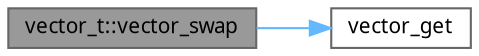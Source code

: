 digraph "vector_t::vector_swap"
{
 // INTERACTIVE_SVG=YES
 // LATEX_PDF_SIZE
  bgcolor="transparent";
  edge [fontname=Mononoki,fontsize=10,labelfontname=Mononoki,labelfontsize=10];
  node [fontname=Mononoki,fontsize=10,shape=box,height=0.2,width=0.4];
  rankdir="LR";
  Node1 [id="Node000001",label="vector_t::vector_swap",height=0.2,width=0.4,color="gray40", fillcolor="grey60", style="filled", fontcolor="black",tooltip="Swaps values of elements designated by indicies."];
  Node1 -> Node2 [id="edge1_Node000001_Node000002",color="steelblue1",style="solid",tooltip=" "];
  Node2 [id="Node000002",label="vector_get",height=0.2,width=0.4,color="grey40", fillcolor="white", style="filled",URL="$group__Vector.html#ga9437d9506a3b2799f595c88b82f160b3",tooltip="Returns pointer for the element at index."];
}
